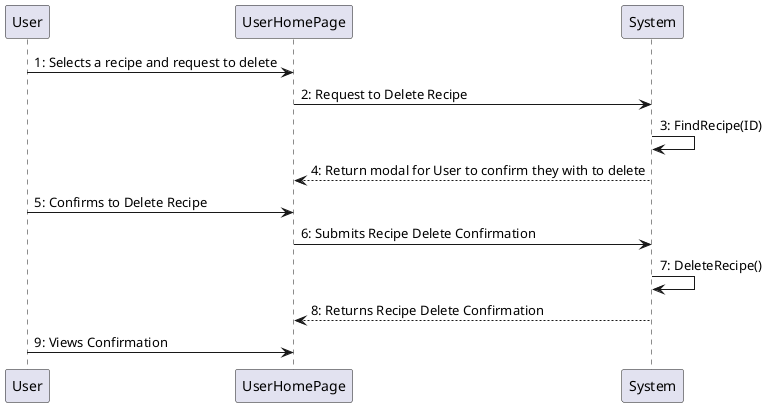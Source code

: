 @startuml
       User -> UserHomePage: 1: Selects a recipe and request to delete
       UserHomePage -> System: 2: Request to Delete Recipe
       System -> System: 3: FindRecipe(ID)
       System --> UserHomePage: 4: Return modal for User to confirm they with to delete

       User -> UserHomePage: 5: Confirms to Delete Recipe
       UserHomePage -> System: 6: Submits Recipe Delete Confirmation

       System -> System: 7: DeleteRecipe()
       System --> UserHomePage: 8: Returns Recipe Delete Confirmation
       User -> UserHomePage: 9: Views Confirmation

       @enduml